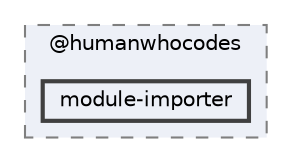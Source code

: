 digraph "pkiclassroomrescheduler/src/main/frontend/node_modules/@humanwhocodes/module-importer"
{
 // LATEX_PDF_SIZE
  bgcolor="transparent";
  edge [fontname=Helvetica,fontsize=10,labelfontname=Helvetica,labelfontsize=10];
  node [fontname=Helvetica,fontsize=10,shape=box,height=0.2,width=0.4];
  compound=true
  subgraph clusterdir_cde7cc2f4ff5ea35f7ab02a6dfae043b {
    graph [ bgcolor="#edf0f7", pencolor="grey50", label="@humanwhocodes", fontname=Helvetica,fontsize=10 style="filled,dashed", URL="dir_cde7cc2f4ff5ea35f7ab02a6dfae043b.html",tooltip=""]
  dir_ad37bcacc0917bc50a7e7cce69cd746a [label="module-importer", fillcolor="#edf0f7", color="grey25", style="filled,bold", URL="dir_ad37bcacc0917bc50a7e7cce69cd746a.html",tooltip=""];
  }
}
